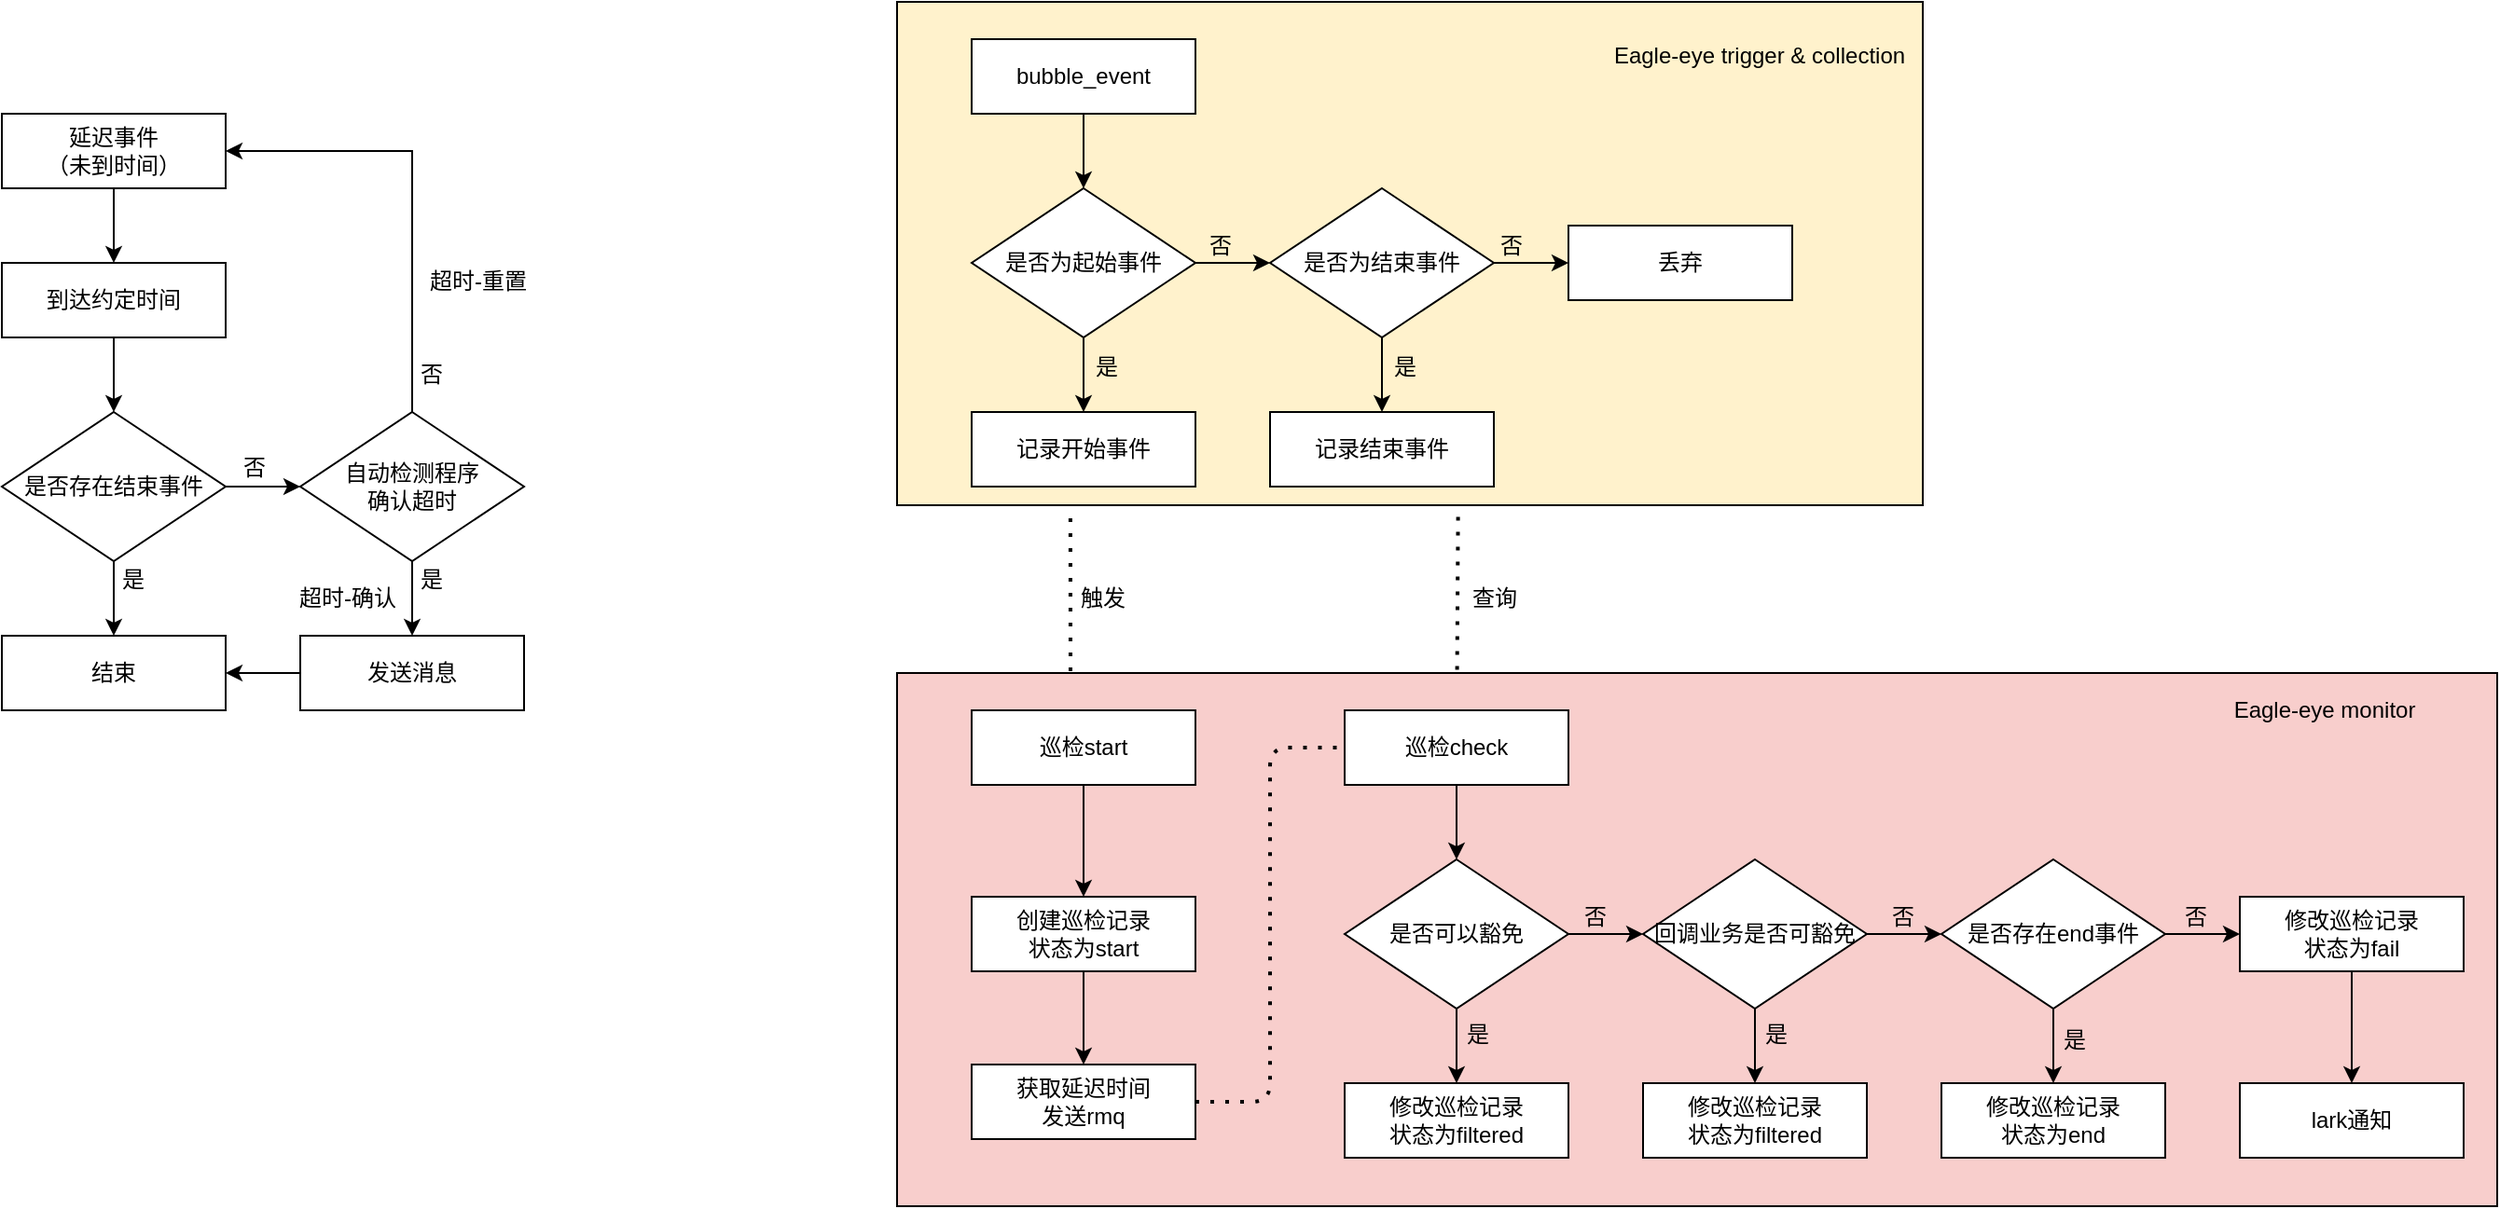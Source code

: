 <mxfile version="13.7.5" type="github" pages="3"><diagram id="PWopnFzYiNnO42taj8iH" name="Page-1"><mxGraphModel dx="946" dy="613" grid="0" gridSize="10" guides="1" tooltips="1" connect="1" arrows="1" fold="1" page="0" pageScale="1" pageWidth="1654" pageHeight="2336" math="0" shadow="0"><root><mxCell id="0"/><mxCell id="1" parent="0"/><mxCell id="buPYqTBGpIMSnt6r8fwl-63" value="" style="rounded=0;whiteSpace=wrap;html=1;fillColor=#F8CECC;" parent="1" vertex="1"><mxGeometry x="680" y="380" width="858" height="286" as="geometry"/></mxCell><mxCell id="buPYqTBGpIMSnt6r8fwl-57" value="" style="rounded=0;whiteSpace=wrap;html=1;fillColor=#FFF2CC;" parent="1" vertex="1"><mxGeometry x="680" y="20" width="550" height="270" as="geometry"/></mxCell><mxCell id="4sBNn7xuRSoWUYzrFPvR-7" style="edgeStyle=orthogonalEdgeStyle;rounded=0;orthogonalLoop=1;jettySize=auto;html=1;entryX=0.5;entryY=0;entryDx=0;entryDy=0;" parent="1" source="4sBNn7xuRSoWUYzrFPvR-1" edge="1"><mxGeometry relative="1" as="geometry"><mxPoint x="260" y="160" as="targetPoint"/></mxGeometry></mxCell><mxCell id="4sBNn7xuRSoWUYzrFPvR-1" value="延迟事件&lt;br&gt;（未到时间）" style="rounded=0;whiteSpace=wrap;html=1;" parent="1" vertex="1"><mxGeometry x="200" y="80" width="120" height="40" as="geometry"/></mxCell><mxCell id="4sBNn7xuRSoWUYzrFPvR-15" style="edgeStyle=orthogonalEdgeStyle;rounded=0;orthogonalLoop=1;jettySize=auto;html=1;entryX=0.5;entryY=0;entryDx=0;entryDy=0;" parent="1" source="4sBNn7xuRSoWUYzrFPvR-9" target="4sBNn7xuRSoWUYzrFPvR-14" edge="1"><mxGeometry relative="1" as="geometry"/></mxCell><mxCell id="4sBNn7xuRSoWUYzrFPvR-18" style="edgeStyle=orthogonalEdgeStyle;rounded=0;orthogonalLoop=1;jettySize=auto;html=1;" parent="1" source="4sBNn7xuRSoWUYzrFPvR-9" target="4sBNn7xuRSoWUYzrFPvR-17" edge="1"><mxGeometry relative="1" as="geometry"/></mxCell><mxCell id="4sBNn7xuRSoWUYzrFPvR-9" value="是否存在结束事件" style="rhombus;whiteSpace=wrap;html=1;" parent="1" vertex="1"><mxGeometry x="200" y="240" width="120" height="80" as="geometry"/></mxCell><mxCell id="4sBNn7xuRSoWUYzrFPvR-13" style="edgeStyle=orthogonalEdgeStyle;rounded=0;orthogonalLoop=1;jettySize=auto;html=1;entryX=0.5;entryY=0;entryDx=0;entryDy=0;" parent="1" source="4sBNn7xuRSoWUYzrFPvR-12" target="4sBNn7xuRSoWUYzrFPvR-9" edge="1"><mxGeometry relative="1" as="geometry"/></mxCell><mxCell id="4sBNn7xuRSoWUYzrFPvR-12" value="到达约定时间" style="rounded=0;whiteSpace=wrap;html=1;" parent="1" vertex="1"><mxGeometry x="200" y="160" width="120" height="40" as="geometry"/></mxCell><mxCell id="4sBNn7xuRSoWUYzrFPvR-14" value="结束" style="rounded=0;whiteSpace=wrap;html=1;" parent="1" vertex="1"><mxGeometry x="200" y="360" width="120" height="40" as="geometry"/></mxCell><mxCell id="4sBNn7xuRSoWUYzrFPvR-20" style="edgeStyle=orthogonalEdgeStyle;rounded=0;orthogonalLoop=1;jettySize=auto;html=1;entryX=1;entryY=0.5;entryDx=0;entryDy=0;exitX=0.5;exitY=0;exitDx=0;exitDy=0;" parent="1" source="4sBNn7xuRSoWUYzrFPvR-17" target="4sBNn7xuRSoWUYzrFPvR-1" edge="1"><mxGeometry relative="1" as="geometry"/></mxCell><mxCell id="4sBNn7xuRSoWUYzrFPvR-21" style="edgeStyle=orthogonalEdgeStyle;rounded=0;orthogonalLoop=1;jettySize=auto;html=1;entryX=0.5;entryY=0;entryDx=0;entryDy=0;" parent="1" source="4sBNn7xuRSoWUYzrFPvR-17" target="4sBNn7xuRSoWUYzrFPvR-19" edge="1"><mxGeometry relative="1" as="geometry"/></mxCell><mxCell id="4sBNn7xuRSoWUYzrFPvR-17" value="自动检测程序&lt;br&gt;确认超时" style="rhombus;whiteSpace=wrap;html=1;" parent="1" vertex="1"><mxGeometry x="360" y="240" width="120" height="80" as="geometry"/></mxCell><mxCell id="4sBNn7xuRSoWUYzrFPvR-22" style="edgeStyle=orthogonalEdgeStyle;rounded=0;orthogonalLoop=1;jettySize=auto;html=1;entryX=1;entryY=0.5;entryDx=0;entryDy=0;" parent="1" source="4sBNn7xuRSoWUYzrFPvR-19" target="4sBNn7xuRSoWUYzrFPvR-14" edge="1"><mxGeometry relative="1" as="geometry"/></mxCell><mxCell id="4sBNn7xuRSoWUYzrFPvR-19" value="发送消息" style="rounded=0;whiteSpace=wrap;html=1;" parent="1" vertex="1"><mxGeometry x="360" y="360" width="120" height="40" as="geometry"/></mxCell><mxCell id="4sBNn7xuRSoWUYzrFPvR-24" value="超时-重置" style="text;html=1;align=center;verticalAlign=middle;resizable=0;points=[];autosize=1;" parent="1" vertex="1"><mxGeometry x="420" y="160" width="70" height="20" as="geometry"/></mxCell><mxCell id="4sBNn7xuRSoWUYzrFPvR-25" value="超时-确认" style="text;html=1;align=center;verticalAlign=middle;resizable=0;points=[];autosize=1;" parent="1" vertex="1"><mxGeometry x="350" y="330" width="70" height="20" as="geometry"/></mxCell><mxCell id="4sBNn7xuRSoWUYzrFPvR-26" value="是" style="text;html=1;align=center;verticalAlign=middle;resizable=0;points=[];autosize=1;" parent="1" vertex="1"><mxGeometry x="415" y="320" width="30" height="20" as="geometry"/></mxCell><mxCell id="4sBNn7xuRSoWUYzrFPvR-27" value="否" style="text;html=1;align=center;verticalAlign=middle;resizable=0;points=[];autosize=1;" parent="1" vertex="1"><mxGeometry x="415" y="210" width="30" height="20" as="geometry"/></mxCell><mxCell id="4sBNn7xuRSoWUYzrFPvR-28" value="是" style="text;html=1;align=center;verticalAlign=middle;resizable=0;points=[];autosize=1;" parent="1" vertex="1"><mxGeometry x="255" y="320" width="30" height="20" as="geometry"/></mxCell><mxCell id="4sBNn7xuRSoWUYzrFPvR-29" value="否" style="text;html=1;align=center;verticalAlign=middle;resizable=0;points=[];autosize=1;" parent="1" vertex="1"><mxGeometry x="320" y="260" width="30" height="20" as="geometry"/></mxCell><mxCell id="buPYqTBGpIMSnt6r8fwl-3" value="" style="edgeStyle=orthogonalEdgeStyle;rounded=0;orthogonalLoop=1;jettySize=auto;html=1;" parent="1" source="buPYqTBGpIMSnt6r8fwl-1" edge="1"><mxGeometry relative="1" as="geometry"><mxPoint x="780" y="120" as="targetPoint"/></mxGeometry></mxCell><mxCell id="buPYqTBGpIMSnt6r8fwl-1" value="bubble_event" style="rounded=0;whiteSpace=wrap;html=1;" parent="1" vertex="1"><mxGeometry x="720" y="40" width="120" height="40" as="geometry"/></mxCell><mxCell id="buPYqTBGpIMSnt6r8fwl-6" style="edgeStyle=orthogonalEdgeStyle;rounded=0;orthogonalLoop=1;jettySize=auto;html=1;entryX=0;entryY=0.5;entryDx=0;entryDy=0;" parent="1" source="buPYqTBGpIMSnt6r8fwl-4" target="buPYqTBGpIMSnt6r8fwl-5" edge="1"><mxGeometry relative="1" as="geometry"/></mxCell><mxCell id="buPYqTBGpIMSnt6r8fwl-51" style="edgeStyle=orthogonalEdgeStyle;rounded=0;orthogonalLoop=1;jettySize=auto;html=1;entryX=0.5;entryY=0;entryDx=0;entryDy=0;" parent="1" source="buPYqTBGpIMSnt6r8fwl-4" target="buPYqTBGpIMSnt6r8fwl-50" edge="1"><mxGeometry relative="1" as="geometry"/></mxCell><mxCell id="buPYqTBGpIMSnt6r8fwl-4" value="是否为起始事件" style="rhombus;whiteSpace=wrap;html=1;" parent="1" vertex="1"><mxGeometry x="720" y="120" width="120" height="80" as="geometry"/></mxCell><mxCell id="buPYqTBGpIMSnt6r8fwl-53" style="edgeStyle=orthogonalEdgeStyle;rounded=0;orthogonalLoop=1;jettySize=auto;html=1;entryX=0.5;entryY=0;entryDx=0;entryDy=0;" parent="1" source="buPYqTBGpIMSnt6r8fwl-5" target="buPYqTBGpIMSnt6r8fwl-52" edge="1"><mxGeometry relative="1" as="geometry"/></mxCell><mxCell id="buPYqTBGpIMSnt6r8fwl-55" style="edgeStyle=orthogonalEdgeStyle;rounded=0;orthogonalLoop=1;jettySize=auto;html=1;entryX=0;entryY=0.5;entryDx=0;entryDy=0;" parent="1" source="buPYqTBGpIMSnt6r8fwl-5" target="buPYqTBGpIMSnt6r8fwl-54" edge="1"><mxGeometry relative="1" as="geometry"/></mxCell><mxCell id="buPYqTBGpIMSnt6r8fwl-5" value="是否为结束事件" style="rhombus;whiteSpace=wrap;html=1;" parent="1" vertex="1"><mxGeometry x="880" y="120" width="120" height="80" as="geometry"/></mxCell><mxCell id="buPYqTBGpIMSnt6r8fwl-69" style="edgeStyle=orthogonalEdgeStyle;rounded=0;orthogonalLoop=1;jettySize=auto;html=1;entryX=0.5;entryY=0;entryDx=0;entryDy=0;" parent="1" source="buPYqTBGpIMSnt6r8fwl-19" target="buPYqTBGpIMSnt6r8fwl-22" edge="1"><mxGeometry relative="1" as="geometry"/></mxCell><mxCell id="buPYqTBGpIMSnt6r8fwl-19" value="巡检start" style="rounded=0;whiteSpace=wrap;html=1;" parent="1" vertex="1"><mxGeometry x="720" y="400" width="120" height="40" as="geometry"/></mxCell><mxCell id="buPYqTBGpIMSnt6r8fwl-25" style="edgeStyle=orthogonalEdgeStyle;rounded=0;orthogonalLoop=1;jettySize=auto;html=1;entryX=0.5;entryY=0;entryDx=0;entryDy=0;" parent="1" source="buPYqTBGpIMSnt6r8fwl-22" target="buPYqTBGpIMSnt6r8fwl-24" edge="1"><mxGeometry relative="1" as="geometry"/></mxCell><mxCell id="buPYqTBGpIMSnt6r8fwl-22" value="创建巡检记录&lt;br&gt;状态为start" style="rounded=0;whiteSpace=wrap;html=1;" parent="1" vertex="1"><mxGeometry x="720" y="500" width="120" height="40" as="geometry"/></mxCell><mxCell id="buPYqTBGpIMSnt6r8fwl-24" value="获取延迟时间&lt;br&gt;发送rmq" style="rounded=0;whiteSpace=wrap;html=1;" parent="1" vertex="1"><mxGeometry x="720" y="590" width="120" height="40" as="geometry"/></mxCell><mxCell id="buPYqTBGpIMSnt6r8fwl-28" style="edgeStyle=orthogonalEdgeStyle;rounded=0;orthogonalLoop=1;jettySize=auto;html=1;entryX=0.5;entryY=0;entryDx=0;entryDy=0;" parent="1" source="buPYqTBGpIMSnt6r8fwl-26" edge="1"><mxGeometry relative="1" as="geometry"><mxPoint x="980" y="480" as="targetPoint"/></mxGeometry></mxCell><mxCell id="buPYqTBGpIMSnt6r8fwl-26" value="巡检check" style="rounded=0;whiteSpace=wrap;html=1;" parent="1" vertex="1"><mxGeometry x="920" y="400" width="120" height="40" as="geometry"/></mxCell><mxCell id="buPYqTBGpIMSnt6r8fwl-31" style="edgeStyle=orthogonalEdgeStyle;rounded=0;orthogonalLoop=1;jettySize=auto;html=1;" parent="1" source="buPYqTBGpIMSnt6r8fwl-29" target="buPYqTBGpIMSnt6r8fwl-30" edge="1"><mxGeometry relative="1" as="geometry"/></mxCell><mxCell id="buPYqTBGpIMSnt6r8fwl-40" style="edgeStyle=orthogonalEdgeStyle;rounded=0;orthogonalLoop=1;jettySize=auto;html=1;entryX=0.5;entryY=0;entryDx=0;entryDy=0;" parent="1" source="buPYqTBGpIMSnt6r8fwl-29" target="buPYqTBGpIMSnt6r8fwl-39" edge="1"><mxGeometry relative="1" as="geometry"/></mxCell><mxCell id="buPYqTBGpIMSnt6r8fwl-29" value="是否可以豁免" style="rhombus;whiteSpace=wrap;html=1;" parent="1" vertex="1"><mxGeometry x="920" y="480" width="120" height="80" as="geometry"/></mxCell><mxCell id="buPYqTBGpIMSnt6r8fwl-43" style="edgeStyle=orthogonalEdgeStyle;rounded=0;orthogonalLoop=1;jettySize=auto;html=1;entryX=0.5;entryY=0;entryDx=0;entryDy=0;" parent="1" source="buPYqTBGpIMSnt6r8fwl-30" target="buPYqTBGpIMSnt6r8fwl-42" edge="1"><mxGeometry relative="1" as="geometry"/></mxCell><mxCell id="buPYqTBGpIMSnt6r8fwl-71" style="edgeStyle=orthogonalEdgeStyle;rounded=0;orthogonalLoop=1;jettySize=auto;html=1;entryX=0;entryY=0.5;entryDx=0;entryDy=0;" parent="1" source="buPYqTBGpIMSnt6r8fwl-30" target="buPYqTBGpIMSnt6r8fwl-70" edge="1"><mxGeometry relative="1" as="geometry"/></mxCell><mxCell id="buPYqTBGpIMSnt6r8fwl-30" value="回调业务是否可豁免" style="rhombus;whiteSpace=wrap;html=1;" parent="1" vertex="1"><mxGeometry x="1080" y="480" width="120" height="80" as="geometry"/></mxCell><mxCell id="buPYqTBGpIMSnt6r8fwl-39" value="修改巡检记录&lt;br&gt;状态为filtered" style="rounded=0;whiteSpace=wrap;html=1;" parent="1" vertex="1"><mxGeometry x="920" y="600" width="120" height="40" as="geometry"/></mxCell><mxCell id="buPYqTBGpIMSnt6r8fwl-42" value="修改巡检记录&lt;br&gt;状态为filtered" style="rounded=0;whiteSpace=wrap;html=1;" parent="1" vertex="1"><mxGeometry x="1080" y="600" width="120" height="40" as="geometry"/></mxCell><mxCell id="buPYqTBGpIMSnt6r8fwl-62" style="edgeStyle=orthogonalEdgeStyle;rounded=0;orthogonalLoop=1;jettySize=auto;html=1;entryX=0.5;entryY=0;entryDx=0;entryDy=0;" parent="1" source="buPYqTBGpIMSnt6r8fwl-44" target="buPYqTBGpIMSnt6r8fwl-61" edge="1"><mxGeometry relative="1" as="geometry"/></mxCell><mxCell id="buPYqTBGpIMSnt6r8fwl-44" value="修改巡检记录&lt;br&gt;状态为fail" style="rounded=0;whiteSpace=wrap;html=1;" parent="1" vertex="1"><mxGeometry x="1400" y="500" width="120" height="40" as="geometry"/></mxCell><mxCell id="buPYqTBGpIMSnt6r8fwl-49" value="" style="endArrow=none;dashed=1;html=1;dashPattern=1 3;strokeWidth=2;entryX=0;entryY=0.5;entryDx=0;entryDy=0;exitX=1;exitY=0.5;exitDx=0;exitDy=0;" parent="1" source="buPYqTBGpIMSnt6r8fwl-24" target="buPYqTBGpIMSnt6r8fwl-26" edge="1"><mxGeometry width="50" height="50" relative="1" as="geometry"><mxPoint x="910" y="620" as="sourcePoint"/><mxPoint x="960" y="570" as="targetPoint"/><Array as="points"><mxPoint x="880" y="610"/><mxPoint x="880" y="420"/></Array></mxGeometry></mxCell><mxCell id="buPYqTBGpIMSnt6r8fwl-50" value="记录开始事件" style="rounded=0;whiteSpace=wrap;html=1;" parent="1" vertex="1"><mxGeometry x="720" y="240" width="120" height="40" as="geometry"/></mxCell><mxCell id="buPYqTBGpIMSnt6r8fwl-52" value="记录结束事件" style="rounded=0;whiteSpace=wrap;html=1;" parent="1" vertex="1"><mxGeometry x="880" y="240" width="120" height="40" as="geometry"/></mxCell><mxCell id="buPYqTBGpIMSnt6r8fwl-54" value="丢弃" style="rounded=0;whiteSpace=wrap;html=1;" parent="1" vertex="1"><mxGeometry x="1040" y="140" width="120" height="40" as="geometry"/></mxCell><mxCell id="buPYqTBGpIMSnt6r8fwl-58" value="Eagle-eye trigger &amp;amp; collection" style="text;html=1;align=center;verticalAlign=middle;resizable=0;points=[];autosize=1;" parent="1" vertex="1"><mxGeometry x="1059" y="40" width="166" height="18" as="geometry"/></mxCell><mxCell id="buPYqTBGpIMSnt6r8fwl-61" value="lark通知" style="rounded=0;whiteSpace=wrap;html=1;" parent="1" vertex="1"><mxGeometry x="1400" y="600" width="120" height="40" as="geometry"/></mxCell><mxCell id="buPYqTBGpIMSnt6r8fwl-64" value="Eagle-eye monitor" style="text;html=1;align=center;verticalAlign=middle;resizable=0;points=[];autosize=1;" parent="1" vertex="1"><mxGeometry x="1390" y="390" width="110" height="20" as="geometry"/></mxCell><mxCell id="buPYqTBGpIMSnt6r8fwl-65" value="" style="endArrow=none;dashed=1;html=1;dashPattern=1 3;strokeWidth=2;entryX=0.169;entryY=1.004;entryDx=0;entryDy=0;entryPerimeter=0;" parent="1" target="buPYqTBGpIMSnt6r8fwl-57" edge="1"><mxGeometry width="50" height="50" relative="1" as="geometry"><mxPoint x="773" y="379" as="sourcePoint"/><mxPoint x="750" y="350" as="targetPoint"/></mxGeometry></mxCell><mxCell id="buPYqTBGpIMSnt6r8fwl-66" value="触发" style="text;html=1;align=center;verticalAlign=middle;resizable=0;points=[];autosize=1;" parent="1" vertex="1"><mxGeometry x="770" y="330" width="40" height="20" as="geometry"/></mxCell><mxCell id="buPYqTBGpIMSnt6r8fwl-67" value="" style="endArrow=none;dashed=1;html=1;dashPattern=1 3;strokeWidth=2;entryX=0.547;entryY=1;entryDx=0;entryDy=0;entryPerimeter=0;exitX=0.35;exitY=-0.006;exitDx=0;exitDy=0;exitPerimeter=0;" parent="1" source="buPYqTBGpIMSnt6r8fwl-63" target="buPYqTBGpIMSnt6r8fwl-57" edge="1"><mxGeometry width="50" height="50" relative="1" as="geometry"><mxPoint x="1035" y="380" as="sourcePoint"/><mxPoint x="1050" y="340" as="targetPoint"/></mxGeometry></mxCell><mxCell id="buPYqTBGpIMSnt6r8fwl-68" value="查询" style="text;html=1;align=center;verticalAlign=middle;resizable=0;points=[];autosize=1;" parent="1" vertex="1"><mxGeometry x="980" y="330" width="40" height="20" as="geometry"/></mxCell><mxCell id="buPYqTBGpIMSnt6r8fwl-72" style="edgeStyle=orthogonalEdgeStyle;rounded=0;orthogonalLoop=1;jettySize=auto;html=1;entryX=0;entryY=0.5;entryDx=0;entryDy=0;" parent="1" source="buPYqTBGpIMSnt6r8fwl-70" target="buPYqTBGpIMSnt6r8fwl-44" edge="1"><mxGeometry relative="1" as="geometry"/></mxCell><mxCell id="buPYqTBGpIMSnt6r8fwl-74" style="edgeStyle=orthogonalEdgeStyle;rounded=0;orthogonalLoop=1;jettySize=auto;html=1;entryX=0.5;entryY=0;entryDx=0;entryDy=0;" parent="1" source="buPYqTBGpIMSnt6r8fwl-70" target="buPYqTBGpIMSnt6r8fwl-73" edge="1"><mxGeometry relative="1" as="geometry"/></mxCell><mxCell id="buPYqTBGpIMSnt6r8fwl-70" value="是否存在end事件" style="rhombus;whiteSpace=wrap;html=1;" parent="1" vertex="1"><mxGeometry x="1240" y="480" width="120" height="80" as="geometry"/></mxCell><mxCell id="buPYqTBGpIMSnt6r8fwl-73" value="修改巡检记录&lt;br&gt;状态为end" style="rounded=0;whiteSpace=wrap;html=1;" parent="1" vertex="1"><mxGeometry x="1240" y="600" width="120" height="40" as="geometry"/></mxCell><mxCell id="buPYqTBGpIMSnt6r8fwl-75" value="是" style="text;html=1;align=center;verticalAlign=middle;resizable=0;points=[];autosize=1;" parent="1" vertex="1"><mxGeometry x="941" y="207" width="22" height="18" as="geometry"/></mxCell><mxCell id="buPYqTBGpIMSnt6r8fwl-76" value="是" style="text;html=1;align=center;verticalAlign=middle;resizable=0;points=[];autosize=1;" parent="1" vertex="1"><mxGeometry x="781" y="207" width="22" height="18" as="geometry"/></mxCell><mxCell id="buPYqTBGpIMSnt6r8fwl-77" value="否" style="text;html=1;align=center;verticalAlign=middle;resizable=0;points=[];autosize=1;" parent="1" vertex="1"><mxGeometry x="998" y="142" width="22" height="18" as="geometry"/></mxCell><mxCell id="buPYqTBGpIMSnt6r8fwl-78" value="否" style="text;html=1;align=center;verticalAlign=middle;resizable=0;points=[];autosize=1;" parent="1" vertex="1"><mxGeometry x="842" y="142" width="22" height="18" as="geometry"/></mxCell><mxCell id="buPYqTBGpIMSnt6r8fwl-79" value="是" style="text;html=1;align=center;verticalAlign=middle;resizable=0;points=[];autosize=1;" parent="1" vertex="1"><mxGeometry x="980" y="565" width="22" height="18" as="geometry"/></mxCell><mxCell id="buPYqTBGpIMSnt6r8fwl-80" value="是" style="text;html=1;align=center;verticalAlign=middle;resizable=0;points=[];autosize=1;" parent="1" vertex="1"><mxGeometry x="1140" y="565" width="22" height="18" as="geometry"/></mxCell><mxCell id="buPYqTBGpIMSnt6r8fwl-81" value="是" style="text;html=1;align=center;verticalAlign=middle;resizable=0;points=[];autosize=1;" parent="1" vertex="1"><mxGeometry x="1300" y="568" width="22" height="18" as="geometry"/></mxCell><mxCell id="buPYqTBGpIMSnt6r8fwl-82" value="否" style="text;html=1;align=center;verticalAlign=middle;resizable=0;points=[];autosize=1;" parent="1" vertex="1"><mxGeometry x="1043" y="502" width="22" height="18" as="geometry"/></mxCell><mxCell id="buPYqTBGpIMSnt6r8fwl-83" value="否" style="text;html=1;align=center;verticalAlign=middle;resizable=0;points=[];autosize=1;" parent="1" vertex="1"><mxGeometry x="1208" y="502" width="22" height="18" as="geometry"/></mxCell><mxCell id="buPYqTBGpIMSnt6r8fwl-84" value="否" style="text;html=1;align=center;verticalAlign=middle;resizable=0;points=[];autosize=1;" parent="1" vertex="1"><mxGeometry x="1365" y="502" width="22" height="18" as="geometry"/></mxCell></root></mxGraphModel></diagram><diagram id="O8nUGBUSo1HhKvRtqZe9" name="Page-2"><mxGraphModel dx="1426" dy="793" grid="1" gridSize="10" guides="1" tooltips="1" connect="1" arrows="1" fold="1" page="1" pageScale="1" pageWidth="1654" pageHeight="2336" math="0" shadow="0"><root><mxCell id="0SzmtTklT4z3gxLSqAx6-0"/><mxCell id="0SzmtTklT4z3gxLSqAx6-1" parent="0SzmtTklT4z3gxLSqAx6-0"/><mxCell id="0SzmtTklT4z3gxLSqAx6-7" style="edgeStyle=orthogonalEdgeStyle;rounded=0;orthogonalLoop=1;jettySize=auto;html=1;entryX=0.5;entryY=0;entryDx=0;entryDy=0;" edge="1" parent="0SzmtTklT4z3gxLSqAx6-1" source="0SzmtTklT4z3gxLSqAx6-2" target="0SzmtTklT4z3gxLSqAx6-6"><mxGeometry relative="1" as="geometry"/></mxCell><mxCell id="0SzmtTklT4z3gxLSqAx6-2" value="bubble_event" style="rounded=0;whiteSpace=wrap;html=1;" vertex="1" parent="0SzmtTklT4z3gxLSqAx6-1"><mxGeometry x="200" y="80" width="120" height="40" as="geometry"/></mxCell><mxCell id="0SzmtTklT4z3gxLSqAx6-9" style="edgeStyle=orthogonalEdgeStyle;rounded=0;orthogonalLoop=1;jettySize=auto;html=1;entryX=0.5;entryY=0;entryDx=0;entryDy=0;" edge="1" parent="0SzmtTklT4z3gxLSqAx6-1" source="0SzmtTklT4z3gxLSqAx6-6" target="0SzmtTklT4z3gxLSqAx6-8"><mxGeometry relative="1" as="geometry"/></mxCell><mxCell id="0SzmtTklT4z3gxLSqAx6-11" style="edgeStyle=orthogonalEdgeStyle;rounded=0;orthogonalLoop=1;jettySize=auto;html=1;entryX=0;entryY=0.5;entryDx=0;entryDy=0;" edge="1" parent="0SzmtTklT4z3gxLSqAx6-1" source="0SzmtTklT4z3gxLSqAx6-6" target="0SzmtTklT4z3gxLSqAx6-10"><mxGeometry relative="1" as="geometry"/></mxCell><mxCell id="0SzmtTklT4z3gxLSqAx6-6" value="is_start_event" style="rhombus;whiteSpace=wrap;html=1;" vertex="1" parent="0SzmtTklT4z3gxLSqAx6-1"><mxGeometry x="200" y="160" width="120" height="80" as="geometry"/></mxCell><mxCell id="0SzmtTklT4z3gxLSqAx6-15" style="edgeStyle=orthogonalEdgeStyle;rounded=0;orthogonalLoop=1;jettySize=auto;html=1;entryX=0.5;entryY=0;entryDx=0;entryDy=0;" edge="1" parent="0SzmtTklT4z3gxLSqAx6-1" source="0SzmtTklT4z3gxLSqAx6-8" target="0SzmtTklT4z3gxLSqAx6-14"><mxGeometry relative="1" as="geometry"/></mxCell><mxCell id="0SzmtTklT4z3gxLSqAx6-8" value="写start_event表" style="rounded=0;whiteSpace=wrap;html=1;" vertex="1" parent="0SzmtTklT4z3gxLSqAx6-1"><mxGeometry x="200" y="280" width="120" height="40" as="geometry"/></mxCell><mxCell id="0SzmtTklT4z3gxLSqAx6-13" style="edgeStyle=orthogonalEdgeStyle;rounded=0;orthogonalLoop=1;jettySize=auto;html=1;entryX=0.5;entryY=0;entryDx=0;entryDy=0;" edge="1" parent="0SzmtTklT4z3gxLSqAx6-1" source="0SzmtTklT4z3gxLSqAx6-10" target="0SzmtTklT4z3gxLSqAx6-12"><mxGeometry relative="1" as="geometry"/></mxCell><mxCell id="0SzmtTklT4z3gxLSqAx6-10" value="is_end_event" style="rhombus;whiteSpace=wrap;html=1;" vertex="1" parent="0SzmtTklT4z3gxLSqAx6-1"><mxGeometry x="360" y="160" width="120" height="80" as="geometry"/></mxCell><mxCell id="0SzmtTklT4z3gxLSqAx6-12" value="写end_event表" style="rounded=0;whiteSpace=wrap;html=1;" vertex="1" parent="0SzmtTklT4z3gxLSqAx6-1"><mxGeometry x="360" y="280" width="120" height="40" as="geometry"/></mxCell><mxCell id="0SzmtTklT4z3gxLSqAx6-17" style="edgeStyle=orthogonalEdgeStyle;rounded=0;orthogonalLoop=1;jettySize=auto;html=1;entryX=0.5;entryY=0;entryDx=0;entryDy=0;" edge="1" parent="0SzmtTklT4z3gxLSqAx6-1" source="0SzmtTklT4z3gxLSqAx6-14" target="0SzmtTklT4z3gxLSqAx6-16"><mxGeometry relative="1" as="geometry"/></mxCell><mxCell id="0SzmtTklT4z3gxLSqAx6-14" value="触发defer check" style="rounded=0;whiteSpace=wrap;html=1;" vertex="1" parent="0SzmtTklT4z3gxLSqAx6-1"><mxGeometry x="200" y="360" width="120" height="40" as="geometry"/></mxCell><mxCell id="0SzmtTklT4z3gxLSqAx6-19" style="edgeStyle=orthogonalEdgeStyle;rounded=0;orthogonalLoop=1;jettySize=auto;html=1;entryX=0.5;entryY=0;entryDx=0;entryDy=0;" edge="1" parent="0SzmtTklT4z3gxLSqAx6-1" source="0SzmtTklT4z3gxLSqAx6-16"><mxGeometry relative="1" as="geometry"><mxPoint x="260" y="560" as="targetPoint"/></mxGeometry></mxCell><mxCell id="0SzmtTklT4z3gxLSqAx6-22" style="edgeStyle=orthogonalEdgeStyle;rounded=0;orthogonalLoop=1;jettySize=auto;html=1;entryX=0;entryY=0.5;entryDx=0;entryDy=0;" edge="1" parent="0SzmtTklT4z3gxLSqAx6-1" source="0SzmtTklT4z3gxLSqAx6-16"><mxGeometry relative="1" as="geometry"><mxPoint x="360" y="480" as="targetPoint"/></mxGeometry></mxCell><mxCell id="0SzmtTklT4z3gxLSqAx6-16" value="是否是废弃事件" style="rhombus;whiteSpace=wrap;html=1;" vertex="1" parent="0SzmtTklT4z3gxLSqAx6-1"><mxGeometry x="200" y="440" width="120" height="80" as="geometry"/></mxCell><mxCell id="0SzmtTklT4z3gxLSqAx6-26" style="edgeStyle=orthogonalEdgeStyle;rounded=0;orthogonalLoop=1;jettySize=auto;html=1;entryX=0.5;entryY=0;entryDx=0;entryDy=0;" edge="1" parent="0SzmtTklT4z3gxLSqAx6-1" source="0SzmtTklT4z3gxLSqAx6-20" target="0SzmtTklT4z3gxLSqAx6-25"><mxGeometry relative="1" as="geometry"/></mxCell><mxCell id="0SzmtTklT4z3gxLSqAx6-20" value="丢弃" style="rounded=0;whiteSpace=wrap;html=1;" vertex="1" parent="0SzmtTklT4z3gxLSqAx6-1"><mxGeometry x="200" y="560" width="120" height="40" as="geometry"/></mxCell><mxCell id="0SzmtTklT4z3gxLSqAx6-27" style="edgeStyle=orthogonalEdgeStyle;rounded=0;orthogonalLoop=1;jettySize=auto;html=1;entryX=0.5;entryY=0;entryDx=0;entryDy=0;" edge="1" parent="0SzmtTklT4z3gxLSqAx6-1" source="0SzmtTklT4z3gxLSqAx6-23" target="0SzmtTklT4z3gxLSqAx6-25"><mxGeometry relative="1" as="geometry"><Array as="points"><mxPoint x="420" y="620"/><mxPoint x="340" y="620"/></Array></mxGeometry></mxCell><mxCell id="0SzmtTklT4z3gxLSqAx6-23" value="是否存在end_event" style="rhombus;whiteSpace=wrap;html=1;" vertex="1" parent="0SzmtTklT4z3gxLSqAx6-1"><mxGeometry x="360" y="440" width="120" height="80" as="geometry"/></mxCell><mxCell id="0SzmtTklT4z3gxLSqAx6-25" value="结束" style="rounded=0;whiteSpace=wrap;html=1;" vertex="1" parent="0SzmtTklT4z3gxLSqAx6-1"><mxGeometry x="280" y="640" width="120" height="40" as="geometry"/></mxCell></root></mxGraphModel></diagram><diagram id="njeEwoo5g5Tvir2QAK2r" name="Page-3"><mxGraphModel dx="1426" dy="793" grid="1" gridSize="10" guides="1" tooltips="1" connect="1" arrows="1" fold="1" page="1" pageScale="1" pageWidth="1654" pageHeight="2336" math="0" shadow="0"><root><mxCell id="032gEgNT-upze9zH78Fs-0"/><mxCell id="032gEgNT-upze9zH78Fs-1" parent="032gEgNT-upze9zH78Fs-0"/><mxCell id="032gEgNT-upze9zH78Fs-4" style="edgeStyle=orthogonalEdgeStyle;rounded=0;orthogonalLoop=1;jettySize=auto;html=1;entryX=0.5;entryY=0;entryDx=0;entryDy=0;" edge="1" parent="032gEgNT-upze9zH78Fs-1" source="032gEgNT-upze9zH78Fs-2" target="032gEgNT-upze9zH78Fs-3"><mxGeometry relative="1" as="geometry"/></mxCell><mxCell id="032gEgNT-upze9zH78Fs-2" value="max_version" style="rounded=0;whiteSpace=wrap;html=1;" vertex="1" parent="032gEgNT-upze9zH78Fs-1"><mxGeometry x="200" y="80" width="120" height="40" as="geometry"/></mxCell><mxCell id="032gEgNT-upze9zH78Fs-7" style="edgeStyle=orthogonalEdgeStyle;rounded=0;orthogonalLoop=1;jettySize=auto;html=1;entryX=0;entryY=0.5;entryDx=0;entryDy=0;" edge="1" parent="032gEgNT-upze9zH78Fs-1" source="032gEgNT-upze9zH78Fs-3" target="032gEgNT-upze9zH78Fs-6"><mxGeometry relative="1" as="geometry"/></mxCell><mxCell id="032gEgNT-upze9zH78Fs-9" style="edgeStyle=orthogonalEdgeStyle;rounded=0;orthogonalLoop=1;jettySize=auto;html=1;" edge="1" parent="032gEgNT-upze9zH78Fs-1" source="032gEgNT-upze9zH78Fs-3" target="032gEgNT-upze9zH78Fs-8"><mxGeometry relative="1" as="geometry"/></mxCell><mxCell id="032gEgNT-upze9zH78Fs-3" value="max_version &amp;lt;= latest_version" style="rhombus;whiteSpace=wrap;html=1;" vertex="1" parent="032gEgNT-upze9zH78Fs-1"><mxGeometry x="200" y="160" width="120" height="80" as="geometry"/></mxCell><mxCell id="032gEgNT-upze9zH78Fs-6" value="返回版本错误" style="rounded=0;whiteSpace=wrap;html=1;" vertex="1" parent="032gEgNT-upze9zH78Fs-1"><mxGeometry x="360" y="180" width="120" height="40" as="geometry"/></mxCell><mxCell id="032gEgNT-upze9zH78Fs-8" value="并发获取max_version下的1-10个版本" style="rounded=0;whiteSpace=wrap;html=1;" vertex="1" parent="032gEgNT-upze9zH78Fs-1"><mxGeometry x="200" y="280" width="120" height="40" as="geometry"/></mxCell><mxCell id="032gEgNT-upze9zH78Fs-10" value="否" style="text;html=1;align=center;verticalAlign=middle;resizable=0;points=[];autosize=1;" vertex="1" parent="032gEgNT-upze9zH78Fs-1"><mxGeometry x="320" y="180" width="30" height="20" as="geometry"/></mxCell></root></mxGraphModel></diagram></mxfile>